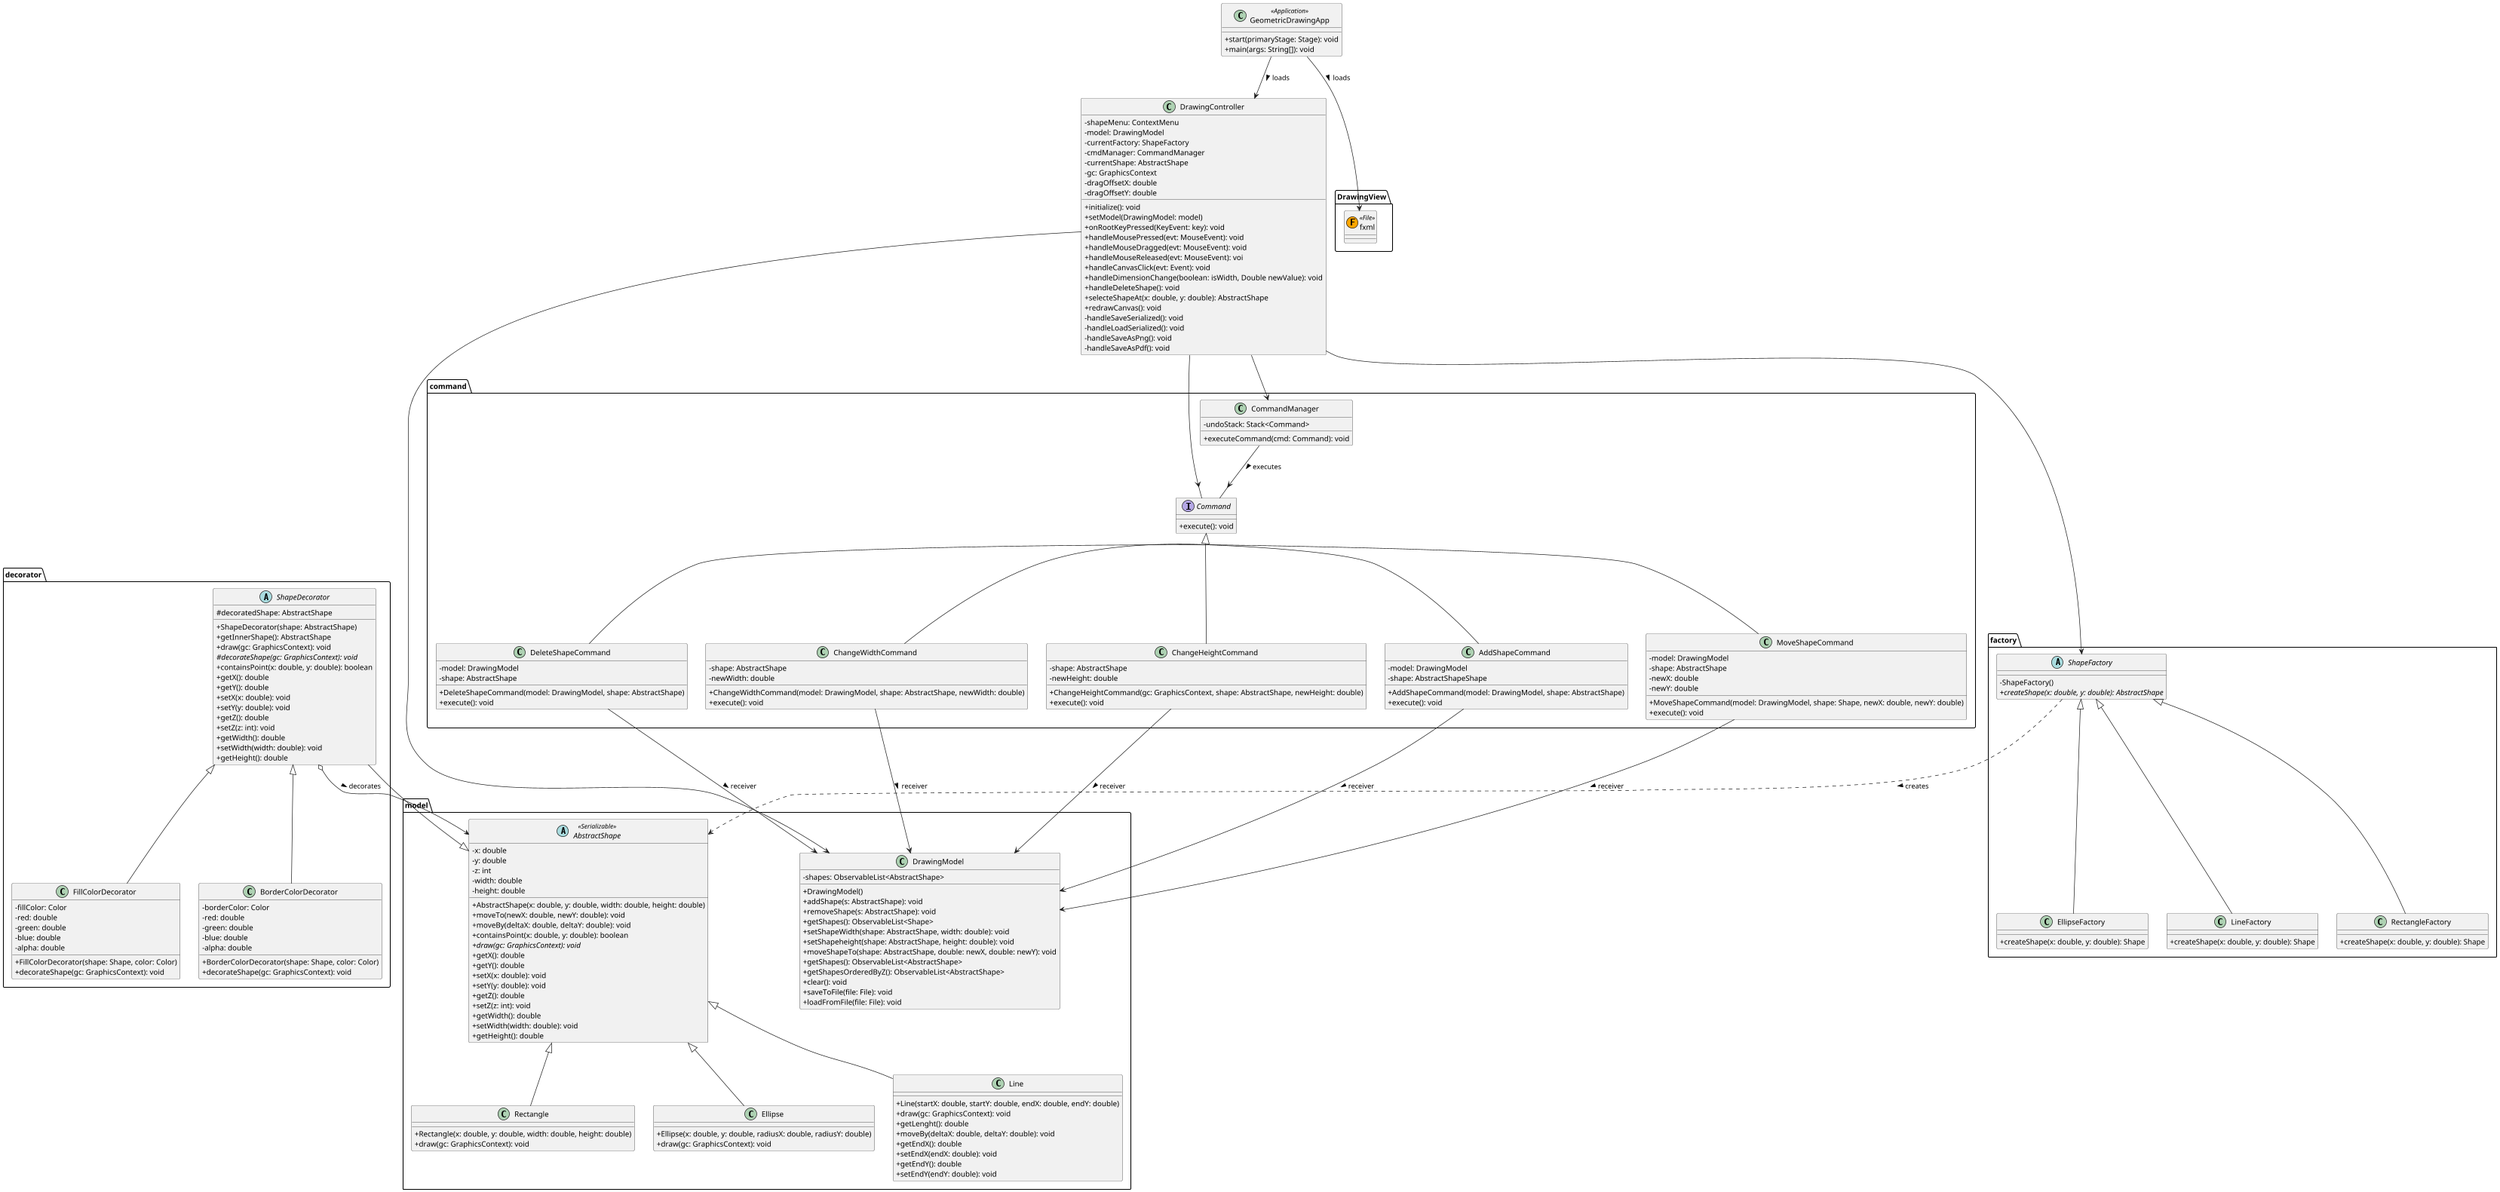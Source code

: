 @startuml
skinparam classAttributeIconSize 0
skinparam groupInheritance 5
scale 0.7


' =========================
' PACKAGE: model
' =========================
package model {

  abstract class AbstractShape <<Serializable>> {
    - x: double
    - y: double
    - z: int
    - width: double
    - height: double
    + AbstractShape(x: double, y: double, width: double, height: double)
    + moveTo(newX: double, newY: double): void
    + moveBy(deltaX: double, deltaY: double): void
    + containsPoint(x: double, y: double): boolean
    + {abstract} draw(gc: GraphicsContext): void
    + getX(): double
    + getY(): double
    + setX(x: double): void
    + setY(y: double): void
    + getZ(): double
    + setZ(z: int): void
    + getWidth(): double
    + setWidth(width: double): void
    + getHeight(): double
  }

  class Rectangle extends AbstractShape {
    + Rectangle(x: double, y: double, width: double, height: double)
    + draw(gc: GraphicsContext): void
  }

  class Ellipse extends AbstractShape {
    + Ellipse(x: double, y: double, radiusX: double, radiusY: double)
    + draw(gc: GraphicsContext): void
  }

  class Line extends AbstractShape {
    + Line(startX: double, startY: double, endX: double, endY: double)
    + draw(gc: GraphicsContext): void
    + getLenght(): double
    + moveBy(deltaX: double, deltaY: double): void
    + getEndX(): double
    + setEndX(endX: double): void
    + getEndY(): double
    + setEndY(endY: double): void
  }

  class DrawingModel {
    - shapes: ObservableList<AbstractShape>
    + DrawingModel()
    + addShape(s: AbstractShape): void
    + removeShape(s: AbstractShape): void
    + getShapes(): ObservableList<Shape>
    + setShapeWidth(shape: AbstractShape, width: double): void
    + setShapeheight(shape: AbstractShape, height: double): void
    + moveShapeTo(shape: AbstractShape, double: newX, double: newY): void
    + getShapes(): ObservableList<AbstractShape>
    + getShapesOrderedByZ(): ObservableList<AbstractShape>
    + clear(): void
    + saveToFile(file: File): void
    + loadFromFile(file: File): void
  }

}

' =========================
' Desing pattern: Decorator
' =========================
package decorator {

  abstract class ShapeDecorator extends model.AbstractShape {
    # decoratedShape: AbstractShape
    + ShapeDecorator(shape: AbstractShape)
    + getInnerShape(): AbstractShape
    + draw(gc: GraphicsContext): void
    # {abstract} decorateShape(gc: GraphicsContext): void
    + containsPoint(x: double, y: double): boolean
    + getX(): double
    + getY(): double
    + setX(x: double): void
    + setY(y: double): void
    + getZ(): double
    + setZ(z: int): void
    + getWidth(): double
    + setWidth(width: double): void
    + getHeight(): double
  }

  class FillColorDecorator extends ShapeDecorator {
    - fillColor: Color
    - red: double
    - green: double
    - blue: double
    - alpha: double
    + FillColorDecorator(shape: Shape, color: Color)
    + decorateShape(gc: GraphicsContext): void
  }

  class BorderColorDecorator extends ShapeDecorator {
    - borderColor: Color
    - red: double
    - green: double
    - blue: double
    - alpha: double
    + BorderColorDecorator(shape: Shape, color: Color)
    + decorateShape(gc: GraphicsContext): void
  }
}

' =========================
' Desing pattern: Factory
' =========================
package factory {
  abstract class ShapeFactory {
    - ShapeFactory()
    + {abstract} createShape(x: double, y: double): AbstractShape
  }

  class RectangleFactory extends ShapeFactory {
    + createShape(x: double, y: double): Shape
  }

  class EllipseFactory extends ShapeFactory {
    + createShape(x: double, y: double): Shape
  }

  class LineFactory extends ShapeFactory {
    + createShape(x: double, y: double): Shape
  }
}

' =========================
' Desing pattern: Command
' =========================
package command {
  interface Command {
    + execute(): void
  }

  class AddShapeCommand implements Command {
    - model: DrawingModel
    - shape: AbstractShapeShape
    + AddShapeCommand(model: DrawingModel, shape: AbstractShape)
    + execute(): void
  }

  class MoveShapeCommand implements Command {
    - model: DrawingModel
    - shape: AbstractShape
    - newX: double
    - newY: double
    + MoveShapeCommand(model: DrawingModel, shape: Shape, newX: double, newY: double)
    + execute(): void
  }

  class DeleteShapeCommand implements Command {
    - model: DrawingModel
    - shape: AbstractShape
    + DeleteShapeCommand(model: DrawingModel, shape: AbstractShape)
    + execute(): void
  }

  class ChangeWidthCommand implements Command {
    - shape: AbstractShape
    - newWidth: double
    + ChangeWidthCommand(model: DrawingModel, shape: AbstractShape, newWidth: double)
    + execute(): void
  }

  class ChangeHeightCommand implements Command {
    - shape: AbstractShape
    - newHeight: double
    + ChangeHeightCommand(gc: GraphicsContext, shape: AbstractShape, newHeight: double)
    + execute(): void
  }

  class CommandManager {
    - undoStack: Stack<Command>
    + executeCommand(cmd: Command): void
  }


}

' =========================
' controller
' =========================
class DrawingController {
  - shapeMenu: ContextMenu
  - model: DrawingModel
  - currentFactory: ShapeFactory
  - cmdManager: CommandManager
  - currentShape: AbstractShape
  - gc: GraphicsContext
  - dragOffsetX: double
  - dragOffsetY: double
  + initialize(): void
  + setModel(DrawingModel: model)
  + onRootKeyPressed(KeyEvent: key): void
  + handleMousePressed(evt: MouseEvent): void
  + handleMouseDragged(evt: MouseEvent): void
  + handleMouseReleased(evt: MouseEvent): voi
  + handleCanvasClick(evt: Event): void
  + handleDimensionChange(boolean: isWidth, Double newValue): void
  + handleDeleteShape(): void
  + selecteShapeAt(x: double, y: double): AbstractShape
  + redrawCanvas(): void
  - handleSaveSerialized(): void
  - handleLoadSerialized(): void
  - handleSaveAsPng(): void
  - handleSaveAsPdf(): void
}

' =========================
' view
' =========================
class GeometricDrawingApp <<Application>> {
  + start(primaryStage: Stage): void
  + main(args: String[]): void
}

class DrawingView.fxml << (F,orange) File>> {
}


' =========================
' RELATIONSHIPS
' =========================

' Decorator relations
decorator.ShapeDecorator o--> model.AbstractShape : decorates >

' Factory relations
factory.ShapeFactory ..> model.AbstractShape : creates >

' Controller uses Model, Factory, Command
DrawingController --> model.DrawingModel
DrawingController --> factory.ShapeFactory
DrawingController --> command.CommandManager
DrawingController --> command.Command

' Commands relations
command.AddShapeCommand --> model.DrawingModel : receiver >
command.MoveShapeCommand --> model.DrawingModel : receiver >
command.DeleteShapeCommand --> model.DrawingModel : receiver >
command.ChangeHeightCommand --> model.DrawingModel : receiver >
command.ChangeWidthCommand --> model.DrawingModel : receiver >
command.CommandManager --> command.Command      : executes  >

' View relations
GeometricDrawingApp --> DrawingController : loads >
GeometricDrawingApp --> DrawingView.fxml : loads >
@enduml